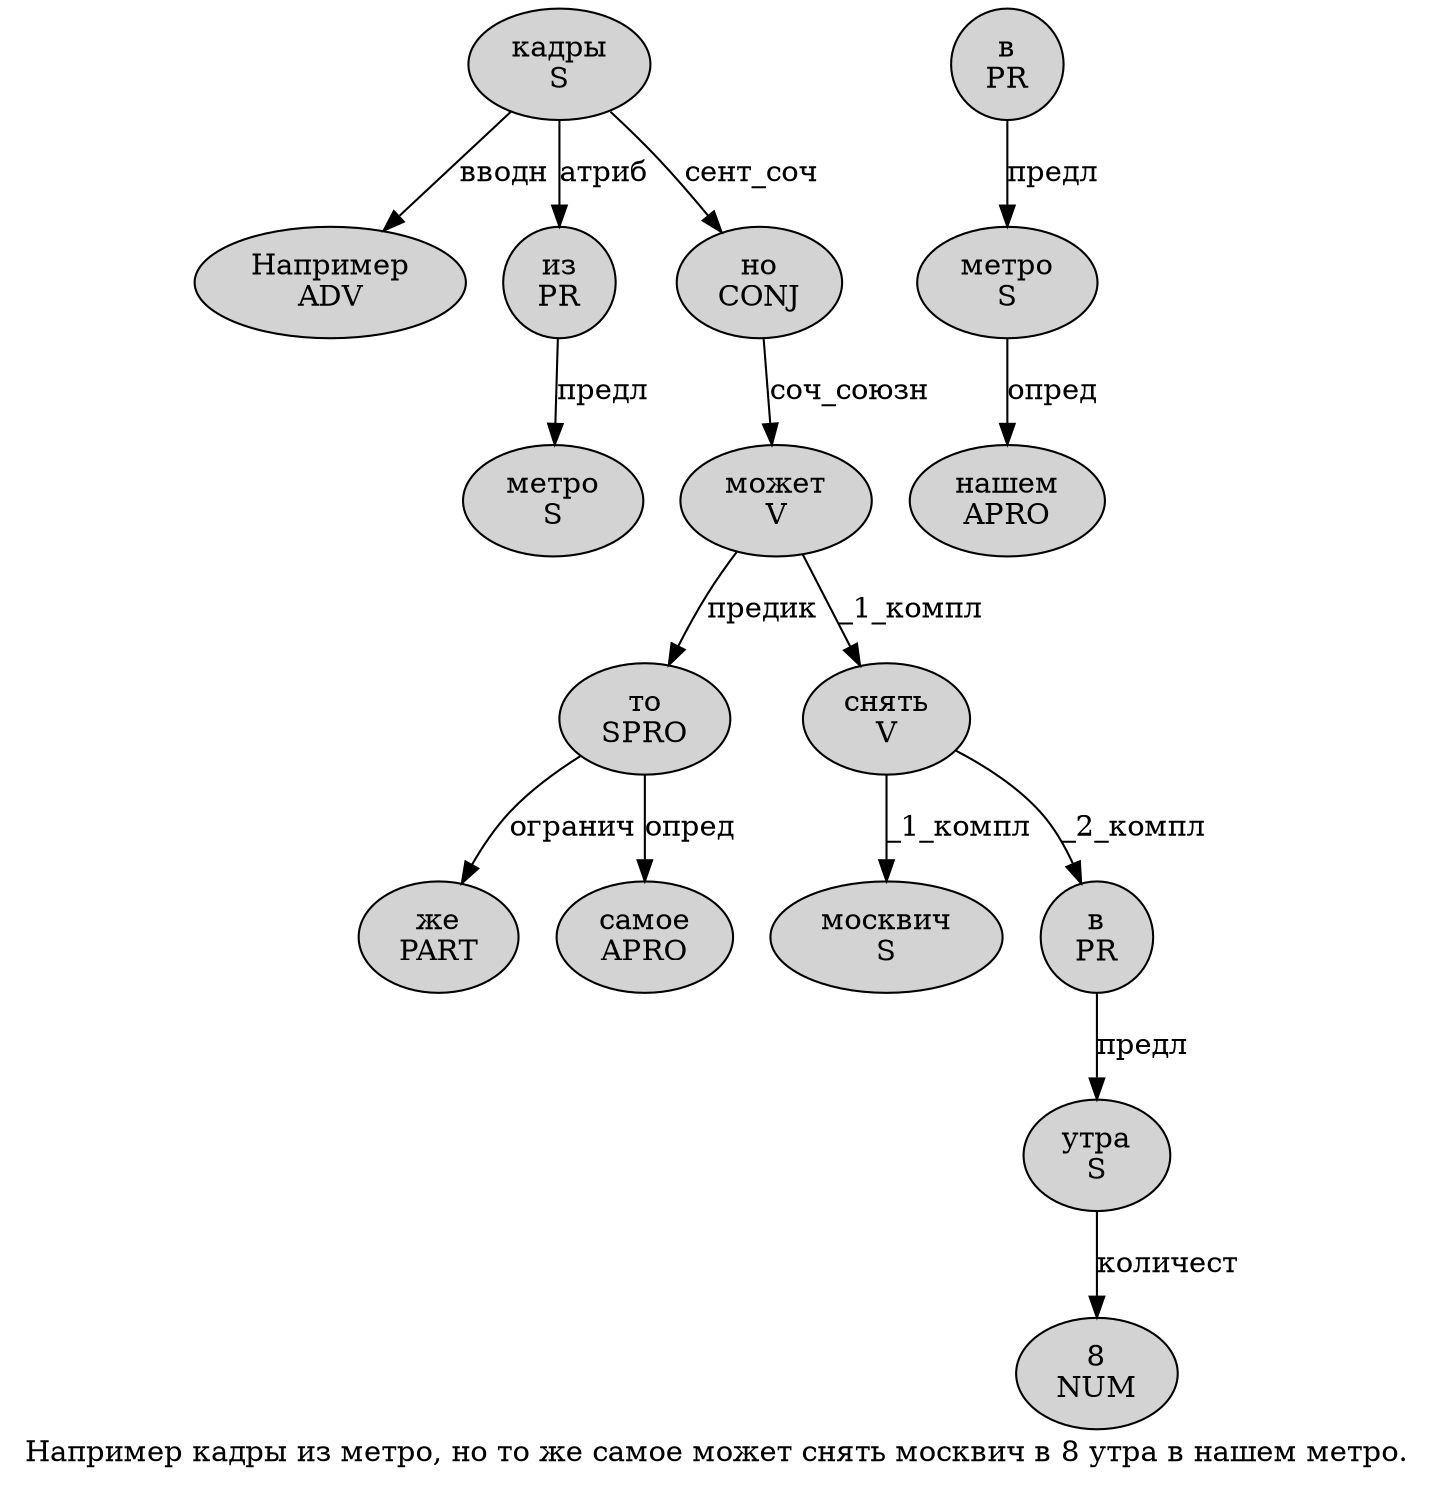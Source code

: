 digraph SENTENCE_2457 {
	graph [label="Например кадры из метро, но то же самое может снять москвич в 8 утра в нашем метро."]
	node [style=filled]
		0 [label="Например
ADV" color="" fillcolor=lightgray penwidth=1 shape=ellipse]
		1 [label="кадры
S" color="" fillcolor=lightgray penwidth=1 shape=ellipse]
		2 [label="из
PR" color="" fillcolor=lightgray penwidth=1 shape=ellipse]
		3 [label="метро
S" color="" fillcolor=lightgray penwidth=1 shape=ellipse]
		5 [label="но
CONJ" color="" fillcolor=lightgray penwidth=1 shape=ellipse]
		6 [label="то
SPRO" color="" fillcolor=lightgray penwidth=1 shape=ellipse]
		7 [label="же
PART" color="" fillcolor=lightgray penwidth=1 shape=ellipse]
		8 [label="самое
APRO" color="" fillcolor=lightgray penwidth=1 shape=ellipse]
		9 [label="может
V" color="" fillcolor=lightgray penwidth=1 shape=ellipse]
		10 [label="снять
V" color="" fillcolor=lightgray penwidth=1 shape=ellipse]
		11 [label="москвич
S" color="" fillcolor=lightgray penwidth=1 shape=ellipse]
		12 [label="в
PR" color="" fillcolor=lightgray penwidth=1 shape=ellipse]
		13 [label="8
NUM" color="" fillcolor=lightgray penwidth=1 shape=ellipse]
		14 [label="утра
S" color="" fillcolor=lightgray penwidth=1 shape=ellipse]
		15 [label="в
PR" color="" fillcolor=lightgray penwidth=1 shape=ellipse]
		16 [label="нашем
APRO" color="" fillcolor=lightgray penwidth=1 shape=ellipse]
		17 [label="метро
S" color="" fillcolor=lightgray penwidth=1 shape=ellipse]
			2 -> 3 [label="предл"]
			17 -> 16 [label="опред"]
			12 -> 14 [label="предл"]
			5 -> 9 [label="соч_союзн"]
			9 -> 6 [label="предик"]
			9 -> 10 [label="_1_компл"]
			1 -> 0 [label="вводн"]
			1 -> 2 [label="атриб"]
			1 -> 5 [label="сент_соч"]
			14 -> 13 [label="количест"]
			10 -> 11 [label="_1_компл"]
			10 -> 12 [label="_2_компл"]
			6 -> 7 [label="огранич"]
			6 -> 8 [label="опред"]
			15 -> 17 [label="предл"]
}
